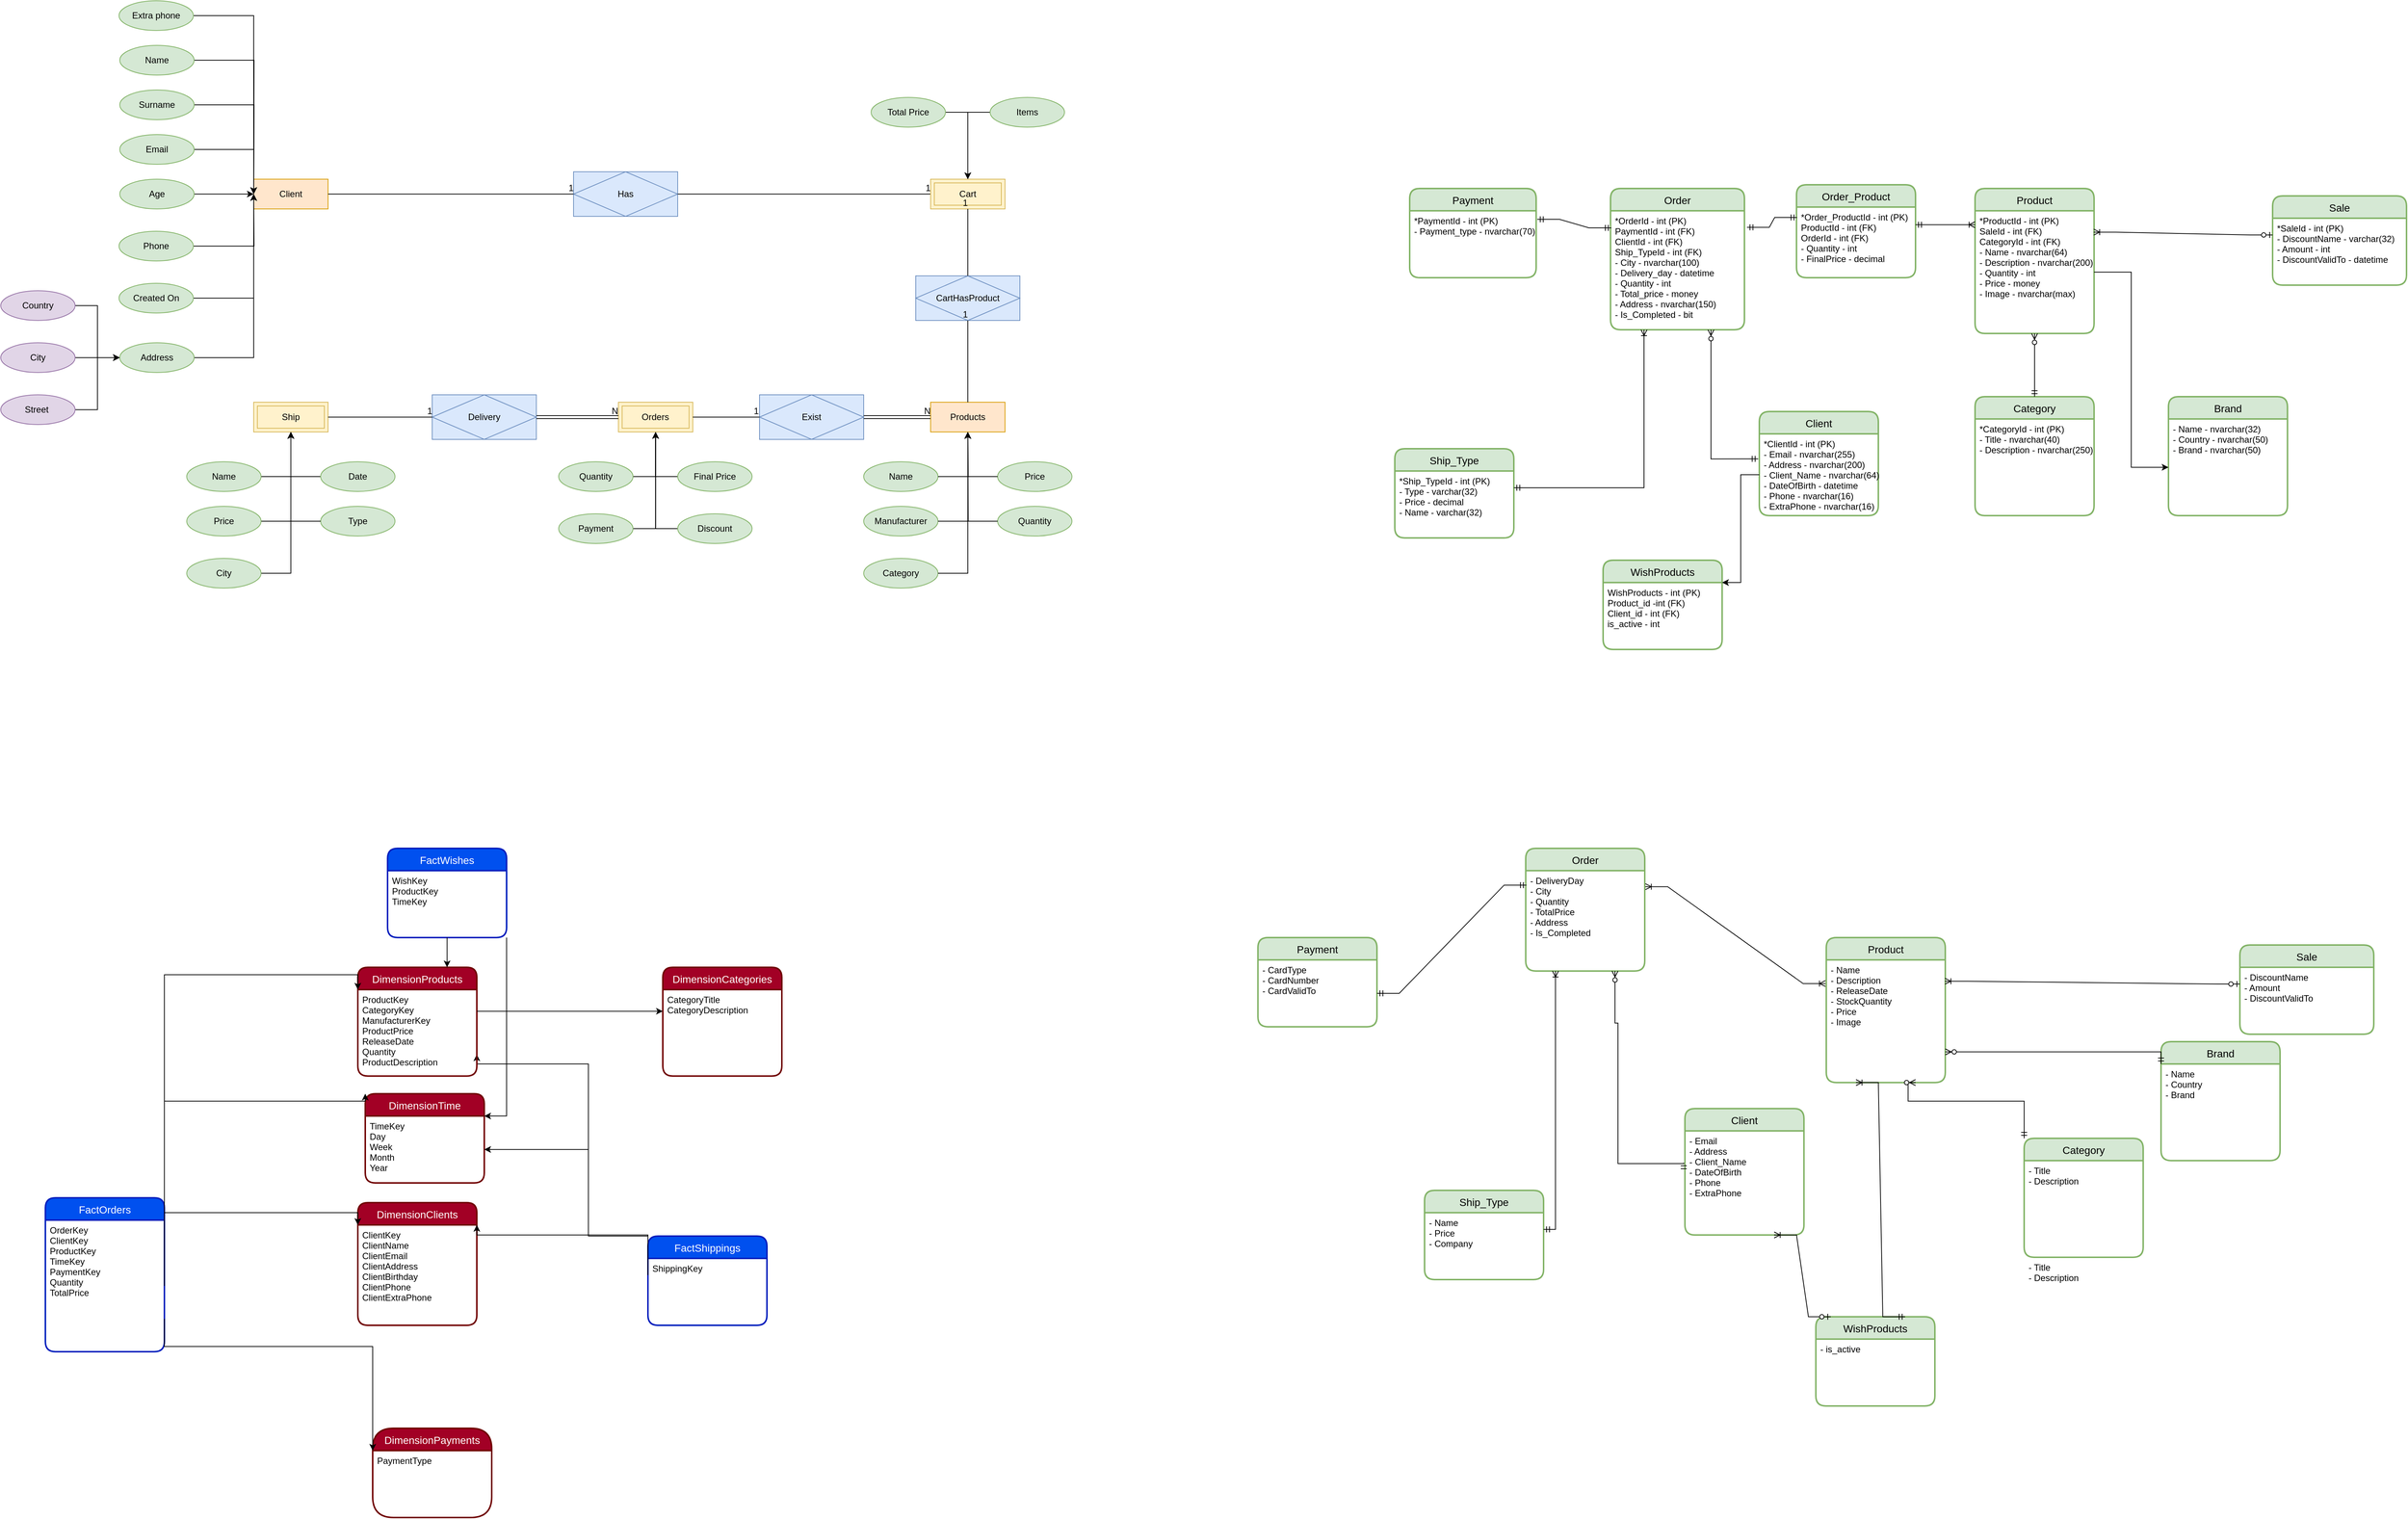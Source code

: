 <mxfile version="13.9.9" type="device"><diagram id="yVb_Bm1dfCHMoK-a1Moy" name="Страница 1"><mxGraphModel dx="3987" dy="1480" grid="1" gridSize="10" guides="1" tooltips="1" connect="1" arrows="1" fold="1" page="1" pageScale="1" pageWidth="827" pageHeight="1169" math="0" shadow="0"><root><mxCell id="0"/><mxCell id="1" parent="0"/><mxCell id="seXa_UaA_rRflGDed9zd-1" value="Client" style="swimlane;childLayout=stackLayout;horizontal=1;startSize=30;horizontalStack=0;rounded=1;fontSize=14;fontStyle=0;strokeWidth=2;resizeParent=0;resizeLast=1;shadow=0;dashed=0;align=center;fillColor=#d5e8d4;strokeColor=#82b366;" parent="1" vertex="1"><mxGeometry x="2044" y="1530" width="160" height="170" as="geometry"/></mxCell><mxCell id="seXa_UaA_rRflGDed9zd-2" value="- Email&#10;- Address&#10;- Client_Name&#10;- DateOfBirth&#10;- Phone&#10;- ExtraPhone&#10;" style="align=left;strokeColor=none;fillColor=none;spacingLeft=4;fontSize=12;verticalAlign=top;resizable=0;rotatable=0;part=1;" parent="seXa_UaA_rRflGDed9zd-1" vertex="1"><mxGeometry y="30" width="160" height="140" as="geometry"/></mxCell><mxCell id="seXa_UaA_rRflGDed9zd-3" value="Product" style="swimlane;childLayout=stackLayout;horizontal=1;startSize=30;horizontalStack=0;rounded=1;fontSize=14;fontStyle=0;strokeWidth=2;resizeParent=0;resizeLast=1;shadow=0;dashed=0;align=center;fillColor=#d5e8d4;strokeColor=#82b366;" parent="1" vertex="1"><mxGeometry x="2234" y="1300" width="160" height="195" as="geometry"/></mxCell><mxCell id="seXa_UaA_rRflGDed9zd-4" value="- Name&#10;- Description&#10;- ReleaseDate&#10;- StockQuantity &#10;- Price&#10;- Image" style="align=left;strokeColor=none;fillColor=none;spacingLeft=4;fontSize=12;verticalAlign=top;resizable=0;rotatable=0;part=1;" parent="seXa_UaA_rRflGDed9zd-3" vertex="1"><mxGeometry y="30" width="160" height="165" as="geometry"/></mxCell><mxCell id="seXa_UaA_rRflGDed9zd-5" value="Ship_Type" style="swimlane;childLayout=stackLayout;horizontal=1;startSize=30;horizontalStack=0;rounded=1;fontSize=14;fontStyle=0;strokeWidth=2;resizeParent=0;resizeLast=1;shadow=0;dashed=0;align=center;fillColor=#d5e8d4;strokeColor=#82b366;" parent="1" vertex="1"><mxGeometry x="1694" y="1640" width="160" height="120" as="geometry"/></mxCell><mxCell id="seXa_UaA_rRflGDed9zd-6" value="- Name&#10;- Price&#10;- Company" style="align=left;strokeColor=none;fillColor=none;spacingLeft=4;fontSize=12;verticalAlign=top;resizable=0;rotatable=0;part=1;" parent="seXa_UaA_rRflGDed9zd-5" vertex="1"><mxGeometry y="30" width="160" height="90" as="geometry"/></mxCell><mxCell id="seXa_UaA_rRflGDed9zd-7" value="Order" style="swimlane;childLayout=stackLayout;horizontal=1;startSize=30;horizontalStack=0;rounded=1;fontSize=14;fontStyle=0;strokeWidth=2;resizeParent=0;resizeLast=1;shadow=0;dashed=0;align=center;fillColor=#d5e8d4;strokeColor=#82b366;" parent="1" vertex="1"><mxGeometry x="1830" y="1180" width="160" height="165" as="geometry"/></mxCell><mxCell id="seXa_UaA_rRflGDed9zd-8" value="- DeliveryDay&#10;- City&#10;- Quantity&#10;- TotalPrice&#10;- Address&#10;- Is_Completed&#10;" style="align=left;strokeColor=none;fillColor=none;spacingLeft=4;fontSize=12;verticalAlign=top;resizable=0;rotatable=0;part=1;" parent="seXa_UaA_rRflGDed9zd-7" vertex="1"><mxGeometry y="30" width="160" height="135" as="geometry"/></mxCell><mxCell id="seXa_UaA_rRflGDed9zd-9" value="Category" style="swimlane;childLayout=stackLayout;horizontal=1;startSize=30;horizontalStack=0;rounded=1;fontSize=14;fontStyle=0;strokeWidth=2;resizeParent=0;resizeLast=1;shadow=0;dashed=0;align=center;fillColor=#d5e8d4;strokeColor=#82b366;" parent="1" vertex="1"><mxGeometry x="2500" y="1570" width="160" height="160" as="geometry"/></mxCell><mxCell id="seXa_UaA_rRflGDed9zd-10" value="- Title&#10;- Description" style="align=left;strokeColor=none;fillColor=none;spacingLeft=4;fontSize=12;verticalAlign=top;resizable=0;rotatable=0;part=1;" parent="seXa_UaA_rRflGDed9zd-9" vertex="1"><mxGeometry y="30" width="160" height="130" as="geometry"/></mxCell><mxCell id="ev-JLCrWZv4z-6NiW4m6-1" value="- Title&#10;- Description" style="align=left;strokeColor=none;fillColor=none;spacingLeft=4;fontSize=12;verticalAlign=top;resizable=0;rotatable=0;part=1;" parent="seXa_UaA_rRflGDed9zd-9" vertex="1"><mxGeometry y="160" width="160" as="geometry"/></mxCell><mxCell id="seXa_UaA_rRflGDed9zd-11" value="Sale" style="swimlane;childLayout=stackLayout;horizontal=1;startSize=30;horizontalStack=0;rounded=1;fontSize=14;fontStyle=0;strokeWidth=2;resizeParent=0;resizeLast=1;shadow=0;dashed=0;align=center;fillColor=#d5e8d4;strokeColor=#82b366;" parent="1" vertex="1"><mxGeometry x="2790" y="1310" width="180" height="120" as="geometry"/></mxCell><mxCell id="seXa_UaA_rRflGDed9zd-12" value="- DiscountName &#10;- Amount &#10;- DiscountValidTo " style="align=left;strokeColor=none;fillColor=none;spacingLeft=4;fontSize=12;verticalAlign=top;resizable=0;rotatable=0;part=1;" parent="seXa_UaA_rRflGDed9zd-11" vertex="1"><mxGeometry y="30" width="180" height="90" as="geometry"/></mxCell><mxCell id="seXa_UaA_rRflGDed9zd-13" value="Payment" style="swimlane;childLayout=stackLayout;horizontal=1;startSize=30;horizontalStack=0;rounded=1;fontSize=14;fontStyle=0;strokeWidth=2;resizeParent=0;resizeLast=1;shadow=0;dashed=0;align=center;fillColor=#d5e8d4;strokeColor=#82b366;" parent="1" vertex="1"><mxGeometry x="1470" y="1300" width="160" height="120" as="geometry"/></mxCell><mxCell id="seXa_UaA_rRflGDed9zd-14" value="- CardType&#10;- CardNumber&#10;- CardValidTo" style="align=left;strokeColor=none;fillColor=none;spacingLeft=4;fontSize=12;verticalAlign=top;resizable=0;rotatable=0;part=1;" parent="seXa_UaA_rRflGDed9zd-13" vertex="1"><mxGeometry y="30" width="160" height="90" as="geometry"/></mxCell><mxCell id="seXa_UaA_rRflGDed9zd-15" value="" style="edgeStyle=entityRelationEdgeStyle;fontSize=12;html=1;endArrow=ERmandOne;startArrow=ERmandOne;rounded=0;entryX=0.006;entryY=0.144;entryDx=0;entryDy=0;entryPerimeter=0;" parent="1" source="seXa_UaA_rRflGDed9zd-14" target="seXa_UaA_rRflGDed9zd-8" edge="1"><mxGeometry width="100" height="100" relative="1" as="geometry"><mxPoint x="1933" y="1320" as="sourcePoint"/><mxPoint x="2033" y="1220" as="targetPoint"/></mxGeometry></mxCell><mxCell id="seXa_UaA_rRflGDed9zd-16" value="" style="edgeStyle=orthogonalEdgeStyle;fontSize=12;html=1;endArrow=ERzeroToMany;startArrow=ERmandOne;rounded=0;exitX=-0.01;exitY=0.306;exitDx=0;exitDy=0;exitPerimeter=0;entryX=0.75;entryY=1;entryDx=0;entryDy=0;" parent="1" source="seXa_UaA_rRflGDed9zd-2" target="seXa_UaA_rRflGDed9zd-8" edge="1"><mxGeometry width="100" height="100" relative="1" as="geometry"><mxPoint x="2043" y="1470" as="sourcePoint"/><mxPoint x="2143" y="1370" as="targetPoint"/><Array as="points"><mxPoint x="1954" y="1604"/><mxPoint x="1954" y="1415"/></Array></mxGeometry></mxCell><mxCell id="seXa_UaA_rRflGDed9zd-17" value="" style="edgeStyle=orthogonalEdgeStyle;fontSize=12;html=1;endArrow=ERzeroToMany;startArrow=ERmandOne;rounded=0;entryX=0.75;entryY=1;entryDx=0;entryDy=0;exitX=0;exitY=0;exitDx=0;exitDy=0;" parent="1" source="seXa_UaA_rRflGDed9zd-9" target="seXa_UaA_rRflGDed9zd-4" edge="1"><mxGeometry width="100" height="100" relative="1" as="geometry"><mxPoint x="2344" y="1555" as="sourcePoint"/><mxPoint x="2334" y="1470" as="targetPoint"/><Array as="points"><mxPoint x="2344" y="1520"/></Array></mxGeometry></mxCell><mxCell id="seXa_UaA_rRflGDed9zd-18" value="" style="edgeStyle=orthogonalEdgeStyle;fontSize=12;html=1;endArrow=ERoneToMany;startArrow=ERmandOne;rounded=0;exitX=1;exitY=0.25;exitDx=0;exitDy=0;entryX=0.25;entryY=1;entryDx=0;entryDy=0;" parent="1" source="seXa_UaA_rRflGDed9zd-6" target="seXa_UaA_rRflGDed9zd-8" edge="1"><mxGeometry width="100" height="100" relative="1" as="geometry"><mxPoint x="1823" y="1480" as="sourcePoint"/><mxPoint x="1923" y="1380" as="targetPoint"/></mxGeometry></mxCell><mxCell id="seXa_UaA_rRflGDed9zd-19" value="" style="edgeStyle=entityRelationEdgeStyle;fontSize=12;html=1;endArrow=ERoneToMany;startArrow=ERzeroToOne;rounded=0;exitX=0;exitY=0.25;exitDx=0;exitDy=0;entryX=0.997;entryY=0.174;entryDx=0;entryDy=0;entryPerimeter=0;" parent="1" source="seXa_UaA_rRflGDed9zd-12" target="seXa_UaA_rRflGDed9zd-4" edge="1"><mxGeometry width="100" height="100" relative="1" as="geometry"><mxPoint x="2673" y="1390" as="sourcePoint"/><mxPoint x="2773" y="1290" as="targetPoint"/></mxGeometry></mxCell><mxCell id="seXa_UaA_rRflGDed9zd-20" value="" style="edgeStyle=entityRelationEdgeStyle;fontSize=12;html=1;endArrow=ERoneToMany;startArrow=ERoneToMany;rounded=0;entryX=-0.007;entryY=0.193;entryDx=0;entryDy=0;entryPerimeter=0;exitX=1.005;exitY=0.16;exitDx=0;exitDy=0;exitPerimeter=0;" parent="1" source="seXa_UaA_rRflGDed9zd-8" target="seXa_UaA_rRflGDed9zd-4" edge="1"><mxGeometry width="100" height="100" relative="1" as="geometry"><mxPoint x="2023" y="1420" as="sourcePoint"/><mxPoint x="2123" y="1320" as="targetPoint"/></mxGeometry></mxCell><mxCell id="seXa_UaA_rRflGDed9zd-21" value="Client" style="whiteSpace=wrap;html=1;align=center;fillColor=#ffe6cc;strokeColor=#d79b00;" parent="1" vertex="1"><mxGeometry x="120" y="280" width="100" height="40" as="geometry"/></mxCell><mxCell id="seXa_UaA_rRflGDed9zd-22" value="Has" style="shape=associativeEntity;whiteSpace=wrap;html=1;align=center;fillColor=#dae8fc;strokeColor=#6c8ebf;" parent="1" vertex="1"><mxGeometry x="550" y="270" width="140" height="60" as="geometry"/></mxCell><mxCell id="seXa_UaA_rRflGDed9zd-23" style="edgeStyle=orthogonalEdgeStyle;rounded=0;orthogonalLoop=1;jettySize=auto;html=1;exitX=1;exitY=0.5;exitDx=0;exitDy=0;entryX=0;entryY=0.5;entryDx=0;entryDy=0;" parent="1" source="seXa_UaA_rRflGDed9zd-24" edge="1"><mxGeometry relative="1" as="geometry"><mxPoint x="120" y="300" as="targetPoint"/></mxGeometry></mxCell><mxCell id="seXa_UaA_rRflGDed9zd-24" value="Surname" style="ellipse;whiteSpace=wrap;html=1;align=center;fillColor=#d5e8d4;strokeColor=#82b366;" parent="1" vertex="1"><mxGeometry x="-60" y="160" width="100" height="40" as="geometry"/></mxCell><mxCell id="seXa_UaA_rRflGDed9zd-25" style="edgeStyle=orthogonalEdgeStyle;rounded=0;orthogonalLoop=1;jettySize=auto;html=1;exitX=1;exitY=0.5;exitDx=0;exitDy=0;" parent="1" source="seXa_UaA_rRflGDed9zd-26" edge="1"><mxGeometry relative="1" as="geometry"><mxPoint x="120" y="300" as="targetPoint"/><Array as="points"><mxPoint x="120" y="240"/></Array></mxGeometry></mxCell><mxCell id="seXa_UaA_rRflGDed9zd-26" value="Email" style="ellipse;whiteSpace=wrap;html=1;align=center;fillColor=#d5e8d4;strokeColor=#82b366;" parent="1" vertex="1"><mxGeometry x="-60" y="220" width="100" height="40" as="geometry"/></mxCell><mxCell id="seXa_UaA_rRflGDed9zd-27" style="edgeStyle=orthogonalEdgeStyle;rounded=0;orthogonalLoop=1;jettySize=auto;html=1;exitX=1;exitY=0.5;exitDx=0;exitDy=0;" parent="1" source="seXa_UaA_rRflGDed9zd-28" edge="1"><mxGeometry relative="1" as="geometry"><mxPoint x="120" y="300" as="targetPoint"/></mxGeometry></mxCell><mxCell id="seXa_UaA_rRflGDed9zd-28" value="Age" style="ellipse;whiteSpace=wrap;html=1;align=center;fillColor=#d5e8d4;strokeColor=#82b366;" parent="1" vertex="1"><mxGeometry x="-60" y="280" width="100" height="40" as="geometry"/></mxCell><mxCell id="seXa_UaA_rRflGDed9zd-29" style="edgeStyle=orthogonalEdgeStyle;rounded=0;orthogonalLoop=1;jettySize=auto;html=1;exitX=1;exitY=0.5;exitDx=0;exitDy=0;" parent="1" source="seXa_UaA_rRflGDed9zd-30" edge="1"><mxGeometry relative="1" as="geometry"><mxPoint x="120" y="300" as="targetPoint"/><Array as="points"><mxPoint x="120" y="440"/></Array></mxGeometry></mxCell><mxCell id="seXa_UaA_rRflGDed9zd-30" value="Created On" style="ellipse;whiteSpace=wrap;html=1;align=center;fillColor=#d5e8d4;strokeColor=#82b366;" parent="1" vertex="1"><mxGeometry x="-61" y="420" width="100" height="40" as="geometry"/></mxCell><mxCell id="seXa_UaA_rRflGDed9zd-31" style="edgeStyle=orthogonalEdgeStyle;rounded=0;orthogonalLoop=1;jettySize=auto;html=1;exitX=1;exitY=0.5;exitDx=0;exitDy=0;" parent="1" source="seXa_UaA_rRflGDed9zd-32" edge="1"><mxGeometry relative="1" as="geometry"><mxPoint x="120" y="300" as="targetPoint"/><Array as="points"><mxPoint x="120" y="520"/></Array></mxGeometry></mxCell><mxCell id="seXa_UaA_rRflGDed9zd-32" value="Address" style="ellipse;whiteSpace=wrap;html=1;align=center;fillColor=#d5e8d4;strokeColor=#82b366;" parent="1" vertex="1"><mxGeometry x="-60" y="500" width="100" height="40" as="geometry"/></mxCell><mxCell id="seXa_UaA_rRflGDed9zd-33" style="edgeStyle=orthogonalEdgeStyle;rounded=0;orthogonalLoop=1;jettySize=auto;html=1;exitX=1;exitY=0.5;exitDx=0;exitDy=0;entryX=0;entryY=0.5;entryDx=0;entryDy=0;" parent="1" source="seXa_UaA_rRflGDed9zd-34" target="seXa_UaA_rRflGDed9zd-32" edge="1"><mxGeometry relative="1" as="geometry"/></mxCell><mxCell id="seXa_UaA_rRflGDed9zd-34" value="Country" style="ellipse;whiteSpace=wrap;html=1;align=center;fillColor=#e1d5e7;strokeColor=#9673a6;" parent="1" vertex="1"><mxGeometry x="-220" y="430" width="100" height="40" as="geometry"/></mxCell><mxCell id="seXa_UaA_rRflGDed9zd-35" style="edgeStyle=orthogonalEdgeStyle;rounded=0;orthogonalLoop=1;jettySize=auto;html=1;exitX=1;exitY=0.5;exitDx=0;exitDy=0;" parent="1" source="seXa_UaA_rRflGDed9zd-36" edge="1"><mxGeometry relative="1" as="geometry"><mxPoint x="-60" y="520" as="targetPoint"/><Array as="points"><mxPoint x="-60" y="520"/><mxPoint x="-60" y="520"/></Array></mxGeometry></mxCell><mxCell id="seXa_UaA_rRflGDed9zd-36" value="City" style="ellipse;whiteSpace=wrap;html=1;align=center;fillColor=#e1d5e7;strokeColor=#9673a6;" parent="1" vertex="1"><mxGeometry x="-220" y="500" width="100" height="40" as="geometry"/></mxCell><mxCell id="Vvjb031Uk05sExtNGQ-G-9" style="edgeStyle=orthogonalEdgeStyle;rounded=0;orthogonalLoop=1;jettySize=auto;html=1;" parent="1" source="seXa_UaA_rRflGDed9zd-38" edge="1"><mxGeometry relative="1" as="geometry"><mxPoint x="-60" y="520" as="targetPoint"/><Array as="points"><mxPoint x="-90" y="590"/><mxPoint x="-90" y="520"/></Array></mxGeometry></mxCell><mxCell id="seXa_UaA_rRflGDed9zd-38" value="Street&amp;nbsp;" style="ellipse;whiteSpace=wrap;html=1;align=center;fillColor=#e1d5e7;strokeColor=#9673a6;" parent="1" vertex="1"><mxGeometry x="-220" y="570" width="100" height="40" as="geometry"/></mxCell><mxCell id="seXa_UaA_rRflGDed9zd-39" value="Orders" style="shape=ext;margin=3;double=1;whiteSpace=wrap;html=1;align=center;fillColor=#fff2cc;strokeColor=#d6b656;" parent="1" vertex="1"><mxGeometry x="610.32" y="580" width="100" height="40" as="geometry"/></mxCell><mxCell id="seXa_UaA_rRflGDed9zd-40" value="" style="endArrow=none;html=1;rounded=0;entryX=0;entryY=0.5;entryDx=0;entryDy=0;exitX=1;exitY=0.5;exitDx=0;exitDy=0;" parent="1" source="seXa_UaA_rRflGDed9zd-21" target="seXa_UaA_rRflGDed9zd-22" edge="1"><mxGeometry relative="1" as="geometry"><mxPoint x="220" y="300" as="sourcePoint"/><mxPoint x="320" y="300" as="targetPoint"/></mxGeometry></mxCell><mxCell id="seXa_UaA_rRflGDed9zd-41" value="1" style="resizable=0;html=1;align=right;verticalAlign=bottom;" parent="seXa_UaA_rRflGDed9zd-40" connectable="0" vertex="1"><mxGeometry x="1" relative="1" as="geometry"/></mxCell><mxCell id="seXa_UaA_rRflGDed9zd-42" value="Ship" style="shape=ext;margin=3;double=1;whiteSpace=wrap;html=1;align=center;fillColor=#fff2cc;strokeColor=#d6b656;" parent="1" vertex="1"><mxGeometry x="120" y="580" width="100" height="40" as="geometry"/></mxCell><mxCell id="seXa_UaA_rRflGDed9zd-43" value="Delivery" style="shape=associativeEntity;whiteSpace=wrap;html=1;align=center;fillColor=#dae8fc;strokeColor=#6c8ebf;" parent="1" vertex="1"><mxGeometry x="360" y="570" width="140" height="60" as="geometry"/></mxCell><mxCell id="seXa_UaA_rRflGDed9zd-44" value="" style="shape=link;html=1;rounded=0;exitX=1;exitY=0.5;exitDx=0;exitDy=0;entryX=0;entryY=0.5;entryDx=0;entryDy=0;" parent="1" source="seXa_UaA_rRflGDed9zd-43" target="seXa_UaA_rRflGDed9zd-39" edge="1"><mxGeometry relative="1" as="geometry"><mxPoint x="520.29" y="520" as="sourcePoint"/><mxPoint x="680.29" y="520" as="targetPoint"/></mxGeometry></mxCell><mxCell id="seXa_UaA_rRflGDed9zd-45" value="N" style="resizable=0;html=1;align=right;verticalAlign=bottom;" parent="seXa_UaA_rRflGDed9zd-44" connectable="0" vertex="1"><mxGeometry x="1" relative="1" as="geometry"/></mxCell><mxCell id="seXa_UaA_rRflGDed9zd-46" value="" style="endArrow=none;html=1;rounded=0;exitX=1;exitY=0.5;exitDx=0;exitDy=0;entryX=0;entryY=0.5;entryDx=0;entryDy=0;" parent="1" source="seXa_UaA_rRflGDed9zd-42" target="seXa_UaA_rRflGDed9zd-43" edge="1"><mxGeometry relative="1" as="geometry"><mxPoint x="220" y="599.5" as="sourcePoint"/><mxPoint x="380" y="599.5" as="targetPoint"/></mxGeometry></mxCell><mxCell id="seXa_UaA_rRflGDed9zd-47" value="1" style="resizable=0;html=1;align=right;verticalAlign=bottom;" parent="seXa_UaA_rRflGDed9zd-46" connectable="0" vertex="1"><mxGeometry x="1" relative="1" as="geometry"/></mxCell><mxCell id="seXa_UaA_rRflGDed9zd-48" value="Products" style="whiteSpace=wrap;html=1;align=center;fillColor=#ffe6cc;strokeColor=#d79b00;" parent="1" vertex="1"><mxGeometry x="1030" y="580" width="100" height="40" as="geometry"/></mxCell><mxCell id="seXa_UaA_rRflGDed9zd-49" value="Exist" style="shape=associativeEntity;whiteSpace=wrap;html=1;align=center;fillColor=#dae8fc;strokeColor=#6c8ebf;" parent="1" vertex="1"><mxGeometry x="800" y="570" width="140" height="60" as="geometry"/></mxCell><mxCell id="seXa_UaA_rRflGDed9zd-50" value="" style="shape=link;html=1;rounded=0;exitX=1;exitY=0.5;exitDx=0;exitDy=0;entryX=0;entryY=0.5;entryDx=0;entryDy=0;" parent="1" source="seXa_UaA_rRflGDed9zd-49" target="seXa_UaA_rRflGDed9zd-48" edge="1"><mxGeometry relative="1" as="geometry"><mxPoint x="850" y="550" as="sourcePoint"/><mxPoint x="1010" y="550" as="targetPoint"/></mxGeometry></mxCell><mxCell id="seXa_UaA_rRflGDed9zd-51" value="N" style="resizable=0;html=1;align=right;verticalAlign=bottom;" parent="seXa_UaA_rRflGDed9zd-50" connectable="0" vertex="1"><mxGeometry x="1" relative="1" as="geometry"/></mxCell><mxCell id="seXa_UaA_rRflGDed9zd-52" value="" style="endArrow=none;html=1;rounded=0;exitX=1;exitY=0.5;exitDx=0;exitDy=0;entryX=0;entryY=0.5;entryDx=0;entryDy=0;" parent="1" source="seXa_UaA_rRflGDed9zd-39" target="seXa_UaA_rRflGDed9zd-49" edge="1"><mxGeometry relative="1" as="geometry"><mxPoint x="850" y="550" as="sourcePoint"/><mxPoint x="1010" y="550" as="targetPoint"/></mxGeometry></mxCell><mxCell id="seXa_UaA_rRflGDed9zd-53" value="1" style="resizable=0;html=1;align=right;verticalAlign=bottom;" parent="seXa_UaA_rRflGDed9zd-52" connectable="0" vertex="1"><mxGeometry x="1" relative="1" as="geometry"/></mxCell><mxCell id="seXa_UaA_rRflGDed9zd-54" style="edgeStyle=orthogonalEdgeStyle;rounded=0;orthogonalLoop=1;jettySize=auto;html=1;exitX=0;exitY=0.5;exitDx=0;exitDy=0;entryX=0.5;entryY=1;entryDx=0;entryDy=0;" parent="1" source="seXa_UaA_rRflGDed9zd-55" target="seXa_UaA_rRflGDed9zd-42" edge="1"><mxGeometry relative="1" as="geometry"><mxPoint x="170" y="620" as="targetPoint"/></mxGeometry></mxCell><mxCell id="seXa_UaA_rRflGDed9zd-55" value="Date" style="ellipse;whiteSpace=wrap;html=1;align=center;fillColor=#d5e8d4;strokeColor=#82b366;" parent="1" vertex="1"><mxGeometry x="210" y="660" width="100" height="40" as="geometry"/></mxCell><mxCell id="seXa_UaA_rRflGDed9zd-56" style="edgeStyle=orthogonalEdgeStyle;rounded=0;orthogonalLoop=1;jettySize=auto;html=1;entryX=0.5;entryY=1;entryDx=0;entryDy=0;" parent="1" source="seXa_UaA_rRflGDed9zd-57" target="seXa_UaA_rRflGDed9zd-42" edge="1"><mxGeometry relative="1" as="geometry"><Array as="points"><mxPoint x="170" y="680"/></Array></mxGeometry></mxCell><mxCell id="seXa_UaA_rRflGDed9zd-57" value="Name" style="ellipse;whiteSpace=wrap;html=1;align=center;fillColor=#d5e8d4;strokeColor=#82b366;" parent="1" vertex="1"><mxGeometry x="30" y="660" width="100" height="40" as="geometry"/></mxCell><mxCell id="seXa_UaA_rRflGDed9zd-59" value="Type" style="ellipse;whiteSpace=wrap;html=1;align=center;fillColor=#d5e8d4;strokeColor=#82b366;" parent="1" vertex="1"><mxGeometry x="210" y="720" width="100" height="40" as="geometry"/></mxCell><mxCell id="seXa_UaA_rRflGDed9zd-60" style="edgeStyle=orthogonalEdgeStyle;rounded=0;orthogonalLoop=1;jettySize=auto;html=1;entryX=0.5;entryY=1;entryDx=0;entryDy=0;" parent="1" source="seXa_UaA_rRflGDed9zd-59" target="seXa_UaA_rRflGDed9zd-42" edge="1"><mxGeometry relative="1" as="geometry"><mxPoint x="210.0" y="740" as="sourcePoint"/><Array as="points"><mxPoint x="170" y="740"/></Array></mxGeometry></mxCell><mxCell id="seXa_UaA_rRflGDed9zd-62" style="edgeStyle=orthogonalEdgeStyle;rounded=0;orthogonalLoop=1;jettySize=auto;html=1;entryX=0.5;entryY=1;entryDx=0;entryDy=0;" parent="1" source="seXa_UaA_rRflGDed9zd-63" target="seXa_UaA_rRflGDed9zd-42" edge="1"><mxGeometry relative="1" as="geometry"><Array as="points"><mxPoint x="170" y="740"/></Array></mxGeometry></mxCell><mxCell id="seXa_UaA_rRflGDed9zd-63" value="Price" style="ellipse;whiteSpace=wrap;html=1;align=center;fillColor=#d5e8d4;strokeColor=#82b366;" parent="1" vertex="1"><mxGeometry x="30" y="720" width="100" height="40" as="geometry"/></mxCell><mxCell id="seXa_UaA_rRflGDed9zd-64" style="edgeStyle=orthogonalEdgeStyle;rounded=0;orthogonalLoop=1;jettySize=auto;html=1;exitX=1;exitY=0.5;exitDx=0;exitDy=0;entryX=0.5;entryY=1;entryDx=0;entryDy=0;" parent="1" source="seXa_UaA_rRflGDed9zd-65" target="seXa_UaA_rRflGDed9zd-39" edge="1"><mxGeometry relative="1" as="geometry"><mxPoint x="660" y="620" as="targetPoint"/></mxGeometry></mxCell><mxCell id="seXa_UaA_rRflGDed9zd-65" value="Payment" style="ellipse;whiteSpace=wrap;html=1;align=center;fillColor=#d5e8d4;strokeColor=#82b366;" parent="1" vertex="1"><mxGeometry x="530" y="730" width="100" height="40" as="geometry"/></mxCell><mxCell id="seXa_UaA_rRflGDed9zd-66" style="edgeStyle=orthogonalEdgeStyle;rounded=0;orthogonalLoop=1;jettySize=auto;html=1;entryX=0.5;entryY=1;entryDx=0;entryDy=0;exitX=1;exitY=0.5;exitDx=0;exitDy=0;" parent="1" source="seXa_UaA_rRflGDed9zd-67" target="seXa_UaA_rRflGDed9zd-39" edge="1"><mxGeometry relative="1" as="geometry"><Array as="points"><mxPoint x="660" y="680"/></Array></mxGeometry></mxCell><mxCell id="seXa_UaA_rRflGDed9zd-67" value="Quantity" style="ellipse;whiteSpace=wrap;html=1;align=center;fillColor=#d5e8d4;strokeColor=#82b366;" parent="1" vertex="1"><mxGeometry x="530" y="660" width="100" height="40" as="geometry"/></mxCell><mxCell id="seXa_UaA_rRflGDed9zd-68" style="edgeStyle=orthogonalEdgeStyle;rounded=0;orthogonalLoop=1;jettySize=auto;html=1;entryX=0.5;entryY=1;entryDx=0;entryDy=0;exitX=0;exitY=0.5;exitDx=0;exitDy=0;" parent="1" source="seXa_UaA_rRflGDed9zd-69" target="seXa_UaA_rRflGDed9zd-39" edge="1"><mxGeometry relative="1" as="geometry"><Array as="points"><mxPoint x="660" y="680"/></Array></mxGeometry></mxCell><mxCell id="seXa_UaA_rRflGDed9zd-69" value="Final Price" style="ellipse;whiteSpace=wrap;html=1;align=center;fillColor=#d5e8d4;strokeColor=#82b366;" parent="1" vertex="1"><mxGeometry x="690" y="660" width="100" height="40" as="geometry"/></mxCell><mxCell id="seXa_UaA_rRflGDed9zd-70" value="Quantity" style="ellipse;whiteSpace=wrap;html=1;align=center;fillColor=#d5e8d4;strokeColor=#82b366;" parent="1" vertex="1"><mxGeometry x="1120" y="720" width="100" height="40" as="geometry"/></mxCell><mxCell id="seXa_UaA_rRflGDed9zd-71" value="Manufacturer" style="ellipse;whiteSpace=wrap;html=1;align=center;fillColor=#d5e8d4;strokeColor=#82b366;" parent="1" vertex="1"><mxGeometry x="940" y="720" width="100" height="40" as="geometry"/></mxCell><mxCell id="seXa_UaA_rRflGDed9zd-72" value="Name" style="ellipse;whiteSpace=wrap;html=1;align=center;fillColor=#d5e8d4;strokeColor=#82b366;" parent="1" vertex="1"><mxGeometry x="940" y="660" width="100" height="40" as="geometry"/></mxCell><mxCell id="seXa_UaA_rRflGDed9zd-73" value="Price" style="ellipse;whiteSpace=wrap;html=1;align=center;fillColor=#d5e8d4;strokeColor=#82b366;" parent="1" vertex="1"><mxGeometry x="1120" y="660" width="100" height="40" as="geometry"/></mxCell><mxCell id="seXa_UaA_rRflGDed9zd-74" value="Category" style="ellipse;whiteSpace=wrap;html=1;align=center;fillColor=#d5e8d4;strokeColor=#82b366;" parent="1" vertex="1"><mxGeometry x="940" y="790" width="100" height="40" as="geometry"/></mxCell><mxCell id="seXa_UaA_rRflGDed9zd-75" style="edgeStyle=orthogonalEdgeStyle;rounded=0;orthogonalLoop=1;jettySize=auto;html=1;exitX=0;exitY=0.5;exitDx=0;exitDy=0;entryX=0.5;entryY=1;entryDx=0;entryDy=0;" parent="1" source="seXa_UaA_rRflGDed9zd-73" edge="1"><mxGeometry relative="1" as="geometry"><mxPoint x="1080" y="620" as="targetPoint"/><mxPoint x="1120.0" y="680" as="sourcePoint"/></mxGeometry></mxCell><mxCell id="seXa_UaA_rRflGDed9zd-76" style="edgeStyle=orthogonalEdgeStyle;rounded=0;orthogonalLoop=1;jettySize=auto;html=1;entryX=0.5;entryY=1;entryDx=0;entryDy=0;exitX=1;exitY=0.5;exitDx=0;exitDy=0;" parent="1" source="seXa_UaA_rRflGDed9zd-72" edge="1"><mxGeometry relative="1" as="geometry"><mxPoint x="1040.0" y="680" as="sourcePoint"/><mxPoint x="1080" y="620" as="targetPoint"/><Array as="points"><mxPoint x="1080" y="680"/></Array></mxGeometry></mxCell><mxCell id="seXa_UaA_rRflGDed9zd-77" style="edgeStyle=orthogonalEdgeStyle;rounded=0;orthogonalLoop=1;jettySize=auto;html=1;entryX=0.5;entryY=1;entryDx=0;entryDy=0;exitX=1;exitY=0.5;exitDx=0;exitDy=0;" parent="1" source="seXa_UaA_rRflGDed9zd-74" edge="1"><mxGeometry relative="1" as="geometry"><mxPoint x="1040.0" y="810" as="sourcePoint"/><mxPoint x="1080" y="620" as="targetPoint"/><Array as="points"><mxPoint x="1080" y="810"/></Array></mxGeometry></mxCell><mxCell id="seXa_UaA_rRflGDed9zd-78" style="edgeStyle=orthogonalEdgeStyle;rounded=0;orthogonalLoop=1;jettySize=auto;html=1;exitX=0;exitY=0.5;exitDx=0;exitDy=0;entryX=0.5;entryY=1;entryDx=0;entryDy=0;" parent="1" source="seXa_UaA_rRflGDed9zd-70" edge="1"><mxGeometry relative="1" as="geometry"><mxPoint x="1120.0" y="740" as="sourcePoint"/><mxPoint x="1080" y="620" as="targetPoint"/></mxGeometry></mxCell><mxCell id="seXa_UaA_rRflGDed9zd-79" style="edgeStyle=orthogonalEdgeStyle;rounded=0;orthogonalLoop=1;jettySize=auto;html=1;entryX=0.5;entryY=1;entryDx=0;entryDy=0;exitX=1;exitY=0.5;exitDx=0;exitDy=0;" parent="1" source="seXa_UaA_rRflGDed9zd-71" target="seXa_UaA_rRflGDed9zd-48" edge="1"><mxGeometry relative="1" as="geometry"><mxPoint x="1040.0" y="740" as="sourcePoint"/><mxPoint x="1080.0" y="620" as="targetPoint"/><Array as="points"><mxPoint x="1080" y="740"/></Array></mxGeometry></mxCell><mxCell id="seXa_UaA_rRflGDed9zd-80" value="" style="endArrow=none;html=1;rounded=0;exitX=1;exitY=0.5;exitDx=0;exitDy=0;entryX=0;entryY=0.5;entryDx=0;entryDy=0;" parent="1" source="seXa_UaA_rRflGDed9zd-22" target="seXa_UaA_rRflGDed9zd-82" edge="1"><mxGeometry relative="1" as="geometry"><mxPoint x="460" y="299.41" as="sourcePoint"/><mxPoint x="580.0" y="300" as="targetPoint"/></mxGeometry></mxCell><mxCell id="seXa_UaA_rRflGDed9zd-81" value="1" style="resizable=0;html=1;align=right;verticalAlign=bottom;" parent="seXa_UaA_rRflGDed9zd-80" connectable="0" vertex="1"><mxGeometry x="1" relative="1" as="geometry"/></mxCell><mxCell id="seXa_UaA_rRflGDed9zd-82" value="Cart" style="shape=ext;margin=3;double=1;whiteSpace=wrap;html=1;align=center;fillColor=#fff2cc;strokeColor=#d6b656;" parent="1" vertex="1"><mxGeometry x="1030" y="280" width="100" height="40" as="geometry"/></mxCell><mxCell id="seXa_UaA_rRflGDed9zd-83" value="CartHasProduct" style="shape=associativeEntity;whiteSpace=wrap;html=1;align=center;fillColor=#dae8fc;strokeColor=#6c8ebf;" parent="1" vertex="1"><mxGeometry x="1010" y="410" width="140" height="60" as="geometry"/></mxCell><mxCell id="seXa_UaA_rRflGDed9zd-84" value="" style="endArrow=none;html=1;rounded=0;exitX=0.5;exitY=0;exitDx=0;exitDy=0;entryX=0.5;entryY=1;entryDx=0;entryDy=0;" parent="1" source="seXa_UaA_rRflGDed9zd-48" target="seXa_UaA_rRflGDed9zd-83" edge="1"><mxGeometry relative="1" as="geometry"><mxPoint x="540" y="460" as="sourcePoint"/><mxPoint x="700" y="460" as="targetPoint"/></mxGeometry></mxCell><mxCell id="seXa_UaA_rRflGDed9zd-85" value="1" style="resizable=0;html=1;align=right;verticalAlign=bottom;" parent="seXa_UaA_rRflGDed9zd-84" connectable="0" vertex="1"><mxGeometry x="1" relative="1" as="geometry"/></mxCell><mxCell id="seXa_UaA_rRflGDed9zd-86" value="" style="endArrow=none;html=1;rounded=0;exitX=0.5;exitY=0;exitDx=0;exitDy=0;entryX=0.5;entryY=1;entryDx=0;entryDy=0;" parent="1" source="seXa_UaA_rRflGDed9zd-83" target="seXa_UaA_rRflGDed9zd-82" edge="1"><mxGeometry relative="1" as="geometry"><mxPoint x="540" y="460" as="sourcePoint"/><mxPoint x="700" y="460" as="targetPoint"/></mxGeometry></mxCell><mxCell id="seXa_UaA_rRflGDed9zd-87" value="1" style="resizable=0;html=1;align=right;verticalAlign=bottom;" parent="seXa_UaA_rRflGDed9zd-86" connectable="0" vertex="1"><mxGeometry x="1" relative="1" as="geometry"/></mxCell><mxCell id="seXa_UaA_rRflGDed9zd-88" style="edgeStyle=orthogonalEdgeStyle;rounded=0;orthogonalLoop=1;jettySize=auto;html=1;exitX=0;exitY=0.5;exitDx=0;exitDy=0;entryX=0.5;entryY=0;entryDx=0;entryDy=0;" parent="1" source="seXa_UaA_rRflGDed9zd-89" target="seXa_UaA_rRflGDed9zd-82" edge="1"><mxGeometry relative="1" as="geometry"/></mxCell><mxCell id="seXa_UaA_rRflGDed9zd-89" value="Items" style="ellipse;whiteSpace=wrap;html=1;align=center;fillColor=#d5e8d4;strokeColor=#82b366;" parent="1" vertex="1"><mxGeometry x="1110" y="170" width="100" height="40" as="geometry"/></mxCell><mxCell id="seXa_UaA_rRflGDed9zd-90" style="edgeStyle=orthogonalEdgeStyle;rounded=0;orthogonalLoop=1;jettySize=auto;html=1;exitX=1;exitY=0.5;exitDx=0;exitDy=0;entryX=0.5;entryY=0;entryDx=0;entryDy=0;" parent="1" source="seXa_UaA_rRflGDed9zd-91" target="seXa_UaA_rRflGDed9zd-82" edge="1"><mxGeometry relative="1" as="geometry"><mxPoint x="660.0" y="280" as="targetPoint"/></mxGeometry></mxCell><mxCell id="seXa_UaA_rRflGDed9zd-91" value="Total Price" style="ellipse;whiteSpace=wrap;html=1;align=center;fillColor=#d5e8d4;strokeColor=#82b366;" parent="1" vertex="1"><mxGeometry x="950" y="170" width="100" height="40" as="geometry"/></mxCell><mxCell id="seXa_UaA_rRflGDed9zd-92" style="edgeStyle=orthogonalEdgeStyle;rounded=0;orthogonalLoop=1;jettySize=auto;html=1;exitX=0;exitY=0.5;exitDx=0;exitDy=0;entryX=0.5;entryY=1;entryDx=0;entryDy=0;" parent="1" source="seXa_UaA_rRflGDed9zd-93" target="seXa_UaA_rRflGDed9zd-39" edge="1"><mxGeometry relative="1" as="geometry"/></mxCell><mxCell id="seXa_UaA_rRflGDed9zd-93" value="Discount" style="ellipse;whiteSpace=wrap;html=1;align=center;fillColor=#d5e8d4;strokeColor=#82b366;" parent="1" vertex="1"><mxGeometry x="690" y="730" width="100" height="40" as="geometry"/></mxCell><mxCell id="seXa_UaA_rRflGDed9zd-95" value="Brand" style="swimlane;childLayout=stackLayout;horizontal=1;startSize=30;horizontalStack=0;rounded=1;fontSize=14;fontStyle=0;strokeWidth=2;resizeParent=0;resizeLast=1;shadow=0;dashed=0;align=center;fillColor=#d5e8d4;strokeColor=#82b366;" parent="1" vertex="1"><mxGeometry x="2684" y="1440" width="160" height="160" as="geometry"/></mxCell><mxCell id="seXa_UaA_rRflGDed9zd-96" value="- Name&#10;- Country&#10;- Brand" style="align=left;strokeColor=none;fillColor=none;spacingLeft=4;fontSize=12;verticalAlign=top;resizable=0;rotatable=0;part=1;" parent="seXa_UaA_rRflGDed9zd-95" vertex="1"><mxGeometry y="30" width="160" height="130" as="geometry"/></mxCell><mxCell id="seXa_UaA_rRflGDed9zd-97" value="Client" style="swimlane;childLayout=stackLayout;horizontal=1;startSize=30;horizontalStack=0;rounded=1;fontSize=14;fontStyle=0;strokeWidth=2;resizeParent=0;resizeLast=1;shadow=0;dashed=0;align=center;fillColor=#d5e8d4;strokeColor=#82b366;" parent="1" vertex="1"><mxGeometry x="2144" y="592.5" width="160" height="140" as="geometry"/></mxCell><mxCell id="seXa_UaA_rRflGDed9zd-98" value="*ClientId - int (PK)&#10;- Email - nvarchar(255)&#10;- Address - nvarchar(200)&#10;- Client_Name - nvarchar(64)&#10;- DateOfBirth - datetime&#10;- Phone - nvarchar(16)&#10;- ExtraPhone - nvarchar(16)" style="align=left;strokeColor=none;fillColor=none;spacingLeft=4;fontSize=12;verticalAlign=top;resizable=0;rotatable=0;part=1;" parent="seXa_UaA_rRflGDed9zd-97" vertex="1"><mxGeometry y="30" width="160" height="110" as="geometry"/></mxCell><mxCell id="seXa_UaA_rRflGDed9zd-99" value="Product" style="swimlane;childLayout=stackLayout;horizontal=1;startSize=30;horizontalStack=0;rounded=1;fontSize=14;fontStyle=0;strokeWidth=2;resizeParent=0;resizeLast=1;shadow=0;dashed=0;align=center;fillColor=#d5e8d4;strokeColor=#82b366;" parent="1" vertex="1"><mxGeometry x="2434" y="292.5" width="160" height="195" as="geometry"/></mxCell><mxCell id="seXa_UaA_rRflGDed9zd-100" value="*ProductId - int (PK)&#10;SaleId - int (FK)&#10;CategoryId - int (FK)&#10;- Name - nvarchar(64)&#10;- Description - nvarchar(200)&#10;- Quantity - int &#10;- Price - money&#10;- Image - nvarchar(max)" style="align=left;strokeColor=none;fillColor=none;spacingLeft=4;fontSize=12;verticalAlign=top;resizable=0;rotatable=0;part=1;" parent="seXa_UaA_rRflGDed9zd-99" vertex="1"><mxGeometry y="30" width="160" height="165" as="geometry"/></mxCell><mxCell id="seXa_UaA_rRflGDed9zd-101" value="Ship_Type" style="swimlane;childLayout=stackLayout;horizontal=1;startSize=30;horizontalStack=0;rounded=1;fontSize=14;fontStyle=0;strokeWidth=2;resizeParent=0;resizeLast=1;shadow=0;dashed=0;align=center;fillColor=#d5e8d4;strokeColor=#82b366;" parent="1" vertex="1"><mxGeometry x="1654" y="642.5" width="160" height="120" as="geometry"/></mxCell><mxCell id="seXa_UaA_rRflGDed9zd-102" value="*Ship_TypeId - int (PK)&#10;- Type - varchar(32)&#10;- Price - decimal&#10;- Name - varchar(32)" style="align=left;strokeColor=none;fillColor=none;spacingLeft=4;fontSize=12;verticalAlign=top;resizable=0;rotatable=0;part=1;" parent="seXa_UaA_rRflGDed9zd-101" vertex="1"><mxGeometry y="30" width="160" height="90" as="geometry"/></mxCell><mxCell id="seXa_UaA_rRflGDed9zd-103" value="Order" style="swimlane;childLayout=stackLayout;horizontal=1;startSize=30;horizontalStack=0;rounded=1;fontSize=14;fontStyle=0;strokeWidth=2;resizeParent=0;resizeLast=1;shadow=0;dashed=0;align=center;fillColor=#d5e8d4;strokeColor=#82b366;" parent="1" vertex="1"><mxGeometry x="1944" y="292.5" width="180" height="190" as="geometry"/></mxCell><mxCell id="seXa_UaA_rRflGDed9zd-104" value="*OrderId - int (PK)&#10;PaymentId - int (FK)&#10;ClientId - int (FK)&#10;Ship_TypeId - int (FK)&#10;- City - nvarchar(100)&#10;- Delivery_day - datetime&#10;- Quantity - int&#10;- Total_price - money&#10;- Address - nvarchar(150)&#10;- Is_Completed - bit&#10;" style="align=left;strokeColor=none;fillColor=none;spacingLeft=4;fontSize=12;verticalAlign=top;resizable=0;rotatable=0;part=1;" parent="seXa_UaA_rRflGDed9zd-103" vertex="1"><mxGeometry y="30" width="180" height="160" as="geometry"/></mxCell><mxCell id="seXa_UaA_rRflGDed9zd-105" value="Category" style="swimlane;childLayout=stackLayout;horizontal=1;startSize=30;horizontalStack=0;rounded=1;fontSize=14;fontStyle=0;strokeWidth=2;resizeParent=0;resizeLast=1;shadow=0;dashed=0;align=center;fillColor=#d5e8d4;strokeColor=#82b366;" parent="1" vertex="1"><mxGeometry x="2434" y="572.5" width="160" height="160" as="geometry"/></mxCell><mxCell id="seXa_UaA_rRflGDed9zd-106" value="*CategoryId - int (PK)&#10;- Title - nvarchar(40)&#10;- Description - nvarchar(250)" style="align=left;strokeColor=none;fillColor=none;spacingLeft=4;fontSize=12;verticalAlign=top;resizable=0;rotatable=0;part=1;" parent="seXa_UaA_rRflGDed9zd-105" vertex="1"><mxGeometry y="30" width="160" height="130" as="geometry"/></mxCell><mxCell id="seXa_UaA_rRflGDed9zd-107" value="Sale" style="swimlane;childLayout=stackLayout;horizontal=1;startSize=30;horizontalStack=0;rounded=1;fontSize=14;fontStyle=0;strokeWidth=2;resizeParent=0;resizeLast=1;shadow=0;dashed=0;align=center;fillColor=#d5e8d4;strokeColor=#82b366;" parent="1" vertex="1"><mxGeometry x="2834" y="302.5" width="180" height="120" as="geometry"/></mxCell><mxCell id="seXa_UaA_rRflGDed9zd-108" value="*SaleId - int (PK)&#10;- DiscountName - varchar(32)&#10;- Amount - int&#10;- DiscountValidTo - datetime" style="align=left;strokeColor=none;fillColor=none;spacingLeft=4;fontSize=12;verticalAlign=top;resizable=0;rotatable=0;part=1;" parent="seXa_UaA_rRflGDed9zd-107" vertex="1"><mxGeometry y="30" width="180" height="90" as="geometry"/></mxCell><mxCell id="seXa_UaA_rRflGDed9zd-109" value="Payment" style="swimlane;childLayout=stackLayout;horizontal=1;startSize=30;horizontalStack=0;rounded=1;fontSize=14;fontStyle=0;strokeWidth=2;resizeParent=0;resizeLast=1;shadow=0;dashed=0;align=center;fillColor=#d5e8d4;strokeColor=#82b366;" parent="1" vertex="1"><mxGeometry x="1674" y="292.5" width="170" height="120" as="geometry"/></mxCell><mxCell id="seXa_UaA_rRflGDed9zd-110" value="*PaymentId - int (PK)&#10;- Payment_type - nvarchar(70)" style="align=left;strokeColor=none;fillColor=none;spacingLeft=4;fontSize=12;verticalAlign=top;resizable=0;rotatable=0;part=1;" parent="seXa_UaA_rRflGDed9zd-109" vertex="1"><mxGeometry y="30" width="170" height="90" as="geometry"/></mxCell><mxCell id="seXa_UaA_rRflGDed9zd-111" value="Order_Product" style="swimlane;childLayout=stackLayout;horizontal=1;startSize=30;horizontalStack=0;rounded=1;fontSize=14;fontStyle=0;strokeWidth=2;resizeParent=0;resizeLast=1;shadow=0;dashed=0;align=center;fillColor=#d5e8d4;strokeColor=#82b366;" parent="1" vertex="1"><mxGeometry x="2194" y="287.5" width="160" height="125" as="geometry"/></mxCell><mxCell id="seXa_UaA_rRflGDed9zd-112" value="*Order_ProductId - int (PK)&#10;ProductId - int (FK)&#10;OrderId - int (FK)&#10;- Quantity - int&#10;- FinalPrice - decimal" style="align=left;strokeColor=none;fillColor=none;spacingLeft=4;fontSize=12;verticalAlign=top;resizable=0;rotatable=0;part=1;" parent="seXa_UaA_rRflGDed9zd-111" vertex="1"><mxGeometry y="30" width="160" height="95" as="geometry"/></mxCell><mxCell id="seXa_UaA_rRflGDed9zd-113" value="" style="edgeStyle=entityRelationEdgeStyle;fontSize=12;html=1;endArrow=ERmandOne;startArrow=ERmandOne;rounded=0;exitX=1.009;exitY=0.128;exitDx=0;exitDy=0;exitPerimeter=0;entryX=0.006;entryY=0.144;entryDx=0;entryDy=0;entryPerimeter=0;" parent="1" source="seXa_UaA_rRflGDed9zd-110" target="seXa_UaA_rRflGDed9zd-104" edge="1"><mxGeometry width="100" height="100" relative="1" as="geometry"><mxPoint x="2034" y="362.5" as="sourcePoint"/><mxPoint x="2134" y="262.5" as="targetPoint"/></mxGeometry></mxCell><mxCell id="seXa_UaA_rRflGDed9zd-114" value="" style="edgeStyle=orthogonalEdgeStyle;fontSize=12;html=1;endArrow=ERzeroToMany;startArrow=ERmandOne;rounded=0;exitX=-0.01;exitY=0.306;exitDx=0;exitDy=0;exitPerimeter=0;entryX=0.75;entryY=1;entryDx=0;entryDy=0;" parent="1" source="seXa_UaA_rRflGDed9zd-98" target="seXa_UaA_rRflGDed9zd-104" edge="1"><mxGeometry width="100" height="100" relative="1" as="geometry"><mxPoint x="2144" y="512.5" as="sourcePoint"/><mxPoint x="2244" y="412.5" as="targetPoint"/></mxGeometry></mxCell><mxCell id="seXa_UaA_rRflGDed9zd-115" value="" style="edgeStyle=orthogonalEdgeStyle;fontSize=12;html=1;endArrow=ERzeroToMany;startArrow=ERmandOne;rounded=0;exitX=0.5;exitY=0;exitDx=0;exitDy=0;entryX=0.5;entryY=1;entryDx=0;entryDy=0;" parent="1" source="seXa_UaA_rRflGDed9zd-105" target="seXa_UaA_rRflGDed9zd-100" edge="1"><mxGeometry width="100" height="100" relative="1" as="geometry"><mxPoint x="2274" y="522.5" as="sourcePoint"/><mxPoint x="2374" y="422.5" as="targetPoint"/></mxGeometry></mxCell><mxCell id="seXa_UaA_rRflGDed9zd-116" value="" style="edgeStyle=orthogonalEdgeStyle;fontSize=12;html=1;endArrow=ERoneToMany;startArrow=ERmandOne;rounded=0;exitX=1;exitY=0.25;exitDx=0;exitDy=0;entryX=0.25;entryY=1;entryDx=0;entryDy=0;" parent="1" source="seXa_UaA_rRflGDed9zd-102" target="seXa_UaA_rRflGDed9zd-104" edge="1"><mxGeometry width="100" height="100" relative="1" as="geometry"><mxPoint x="1924" y="522.5" as="sourcePoint"/><mxPoint x="2024" y="422.5" as="targetPoint"/></mxGeometry></mxCell><mxCell id="seXa_UaA_rRflGDed9zd-117" value="" style="edgeStyle=entityRelationEdgeStyle;fontSize=12;html=1;endArrow=ERmandOne;startArrow=ERmandOne;rounded=0;entryX=1.019;entryY=0.139;entryDx=0;entryDy=0;entryPerimeter=0;exitX=0.004;exitY=0.147;exitDx=0;exitDy=0;exitPerimeter=0;" parent="1" source="seXa_UaA_rRflGDed9zd-112" target="seXa_UaA_rRflGDed9zd-104" edge="1"><mxGeometry width="100" height="100" relative="1" as="geometry"><mxPoint x="2254" y="442.5" as="sourcePoint"/><mxPoint x="2354" y="342.5" as="targetPoint"/></mxGeometry></mxCell><mxCell id="seXa_UaA_rRflGDed9zd-118" value="" style="edgeStyle=entityRelationEdgeStyle;fontSize=12;html=1;endArrow=ERoneToMany;startArrow=ERmandOne;rounded=0;entryX=0;entryY=0.25;entryDx=0;entryDy=0;exitX=1;exitY=0.25;exitDx=0;exitDy=0;" parent="1" source="seXa_UaA_rRflGDed9zd-112" target="seXa_UaA_rRflGDed9zd-99" edge="1"><mxGeometry width="100" height="100" relative="1" as="geometry"><mxPoint x="2254" y="442.5" as="sourcePoint"/><mxPoint x="2354" y="342.5" as="targetPoint"/></mxGeometry></mxCell><mxCell id="seXa_UaA_rRflGDed9zd-119" value="" style="edgeStyle=entityRelationEdgeStyle;fontSize=12;html=1;endArrow=ERoneToMany;startArrow=ERzeroToOne;rounded=0;exitX=0;exitY=0.25;exitDx=0;exitDy=0;entryX=0.997;entryY=0.174;entryDx=0;entryDy=0;entryPerimeter=0;" parent="1" source="seXa_UaA_rRflGDed9zd-108" target="seXa_UaA_rRflGDed9zd-100" edge="1"><mxGeometry width="100" height="100" relative="1" as="geometry"><mxPoint x="2874" y="442.5" as="sourcePoint"/><mxPoint x="2974" y="342.5" as="targetPoint"/></mxGeometry></mxCell><mxCell id="seXa_UaA_rRflGDed9zd-128" value="" style="edgeStyle=orthogonalEdgeStyle;fontSize=12;html=1;endArrow=ERzeroToMany;startArrow=ERmandOne;rounded=0;entryX=1;entryY=0.75;entryDx=0;entryDy=0;exitX=0;exitY=0;exitDx=0;exitDy=0;" parent="1" source="seXa_UaA_rRflGDed9zd-96" target="seXa_UaA_rRflGDed9zd-4" edge="1"><mxGeometry width="100" height="100" relative="1" as="geometry"><mxPoint x="2463.17" y="1485" as="sourcePoint"/><mxPoint x="2463.17" y="1400" as="targetPoint"/></mxGeometry></mxCell><mxCell id="seXa_UaA_rRflGDed9zd-134" value="WishProducts" style="swimlane;childLayout=stackLayout;horizontal=1;startSize=30;horizontalStack=0;rounded=1;fontSize=14;fontStyle=0;strokeWidth=2;resizeParent=0;resizeLast=1;shadow=0;dashed=0;align=center;labelBackgroundColor=none;fillColor=#d5e8d4;strokeColor=#82b366;" parent="1" vertex="1"><mxGeometry x="2220" y="1810" width="160" height="120" as="geometry"/></mxCell><mxCell id="seXa_UaA_rRflGDed9zd-135" value="- is_active" style="align=left;strokeColor=none;fillColor=none;spacingLeft=4;fontSize=12;verticalAlign=top;resizable=0;rotatable=0;part=1;" parent="seXa_UaA_rRflGDed9zd-134" vertex="1"><mxGeometry y="30" width="160" height="90" as="geometry"/></mxCell><mxCell id="seXa_UaA_rRflGDed9zd-138" value="" style="edgeStyle=entityRelationEdgeStyle;fontSize=12;html=1;endArrow=ERoneToMany;startArrow=ERzeroToOne;rounded=0;entryX=0.75;entryY=1;entryDx=0;entryDy=0;exitX=0.125;exitY=0;exitDx=0;exitDy=0;exitPerimeter=0;" parent="1" source="seXa_UaA_rRflGDed9zd-134" target="seXa_UaA_rRflGDed9zd-2" edge="1"><mxGeometry width="100" height="100" relative="1" as="geometry"><mxPoint x="2084" y="1810" as="sourcePoint"/><mxPoint x="2184" y="1710" as="targetPoint"/></mxGeometry></mxCell><mxCell id="seXa_UaA_rRflGDed9zd-140" value="" style="edgeStyle=entityRelationEdgeStyle;fontSize=12;html=1;endArrow=ERoneToMany;startArrow=ERmandOne;rounded=0;entryX=0.25;entryY=1;entryDx=0;entryDy=0;exitX=0.75;exitY=0;exitDx=0;exitDy=0;" parent="1" source="seXa_UaA_rRflGDed9zd-134" target="seXa_UaA_rRflGDed9zd-4" edge="1"><mxGeometry width="100" height="100" relative="1" as="geometry"><mxPoint x="2284" y="1778" as="sourcePoint"/><mxPoint x="2384" y="1678" as="targetPoint"/></mxGeometry></mxCell><mxCell id="8U01OUuD6m-6MRKJ3C1c-34" style="edgeStyle=orthogonalEdgeStyle;rounded=0;orthogonalLoop=1;jettySize=auto;html=1;exitX=0;exitY=0;exitDx=0;exitDy=0;entryX=1;entryY=0.75;entryDx=0;entryDy=0;" parent="1" source="8U01OUuD6m-6MRKJ3C1c-9" target="8U01OUuD6m-6MRKJ3C1c-16" edge="1"><mxGeometry relative="1" as="geometry"><Array as="points"><mxPoint x="570" y="1702"/><mxPoint x="570" y="1470"/><mxPoint x="420" y="1470"/></Array></mxGeometry></mxCell><mxCell id="8U01OUuD6m-6MRKJ3C1c-9" value="FactShippings" style="swimlane;childLayout=stackLayout;horizontal=1;startSize=30;horizontalStack=0;rounded=1;fontSize=14;fontStyle=0;strokeWidth=2;resizeParent=0;resizeLast=1;shadow=0;dashed=0;align=center;fillColor=#0050ef;fontColor=#ffffff;strokeColor=#001DBC;" parent="1" vertex="1"><mxGeometry x="650" y="1701.5" width="160" height="120" as="geometry"/></mxCell><mxCell id="8U01OUuD6m-6MRKJ3C1c-10" value="ShippingKey&#10;" style="align=left;strokeColor=none;fillColor=none;spacingLeft=4;fontSize=12;verticalAlign=top;resizable=0;rotatable=0;part=1;" parent="8U01OUuD6m-6MRKJ3C1c-9" vertex="1"><mxGeometry y="30" width="160" height="90" as="geometry"/></mxCell><mxCell id="8U01OUuD6m-6MRKJ3C1c-11" value="FactOrders" style="swimlane;childLayout=stackLayout;horizontal=1;startSize=30;horizontalStack=0;rounded=1;fontSize=14;fontStyle=0;strokeWidth=2;resizeParent=0;resizeLast=1;shadow=0;dashed=0;align=center;fillColor=#0050ef;strokeColor=#001DBC;fontColor=#ffffff;" parent="1" vertex="1"><mxGeometry x="-160" y="1650" width="160" height="207" as="geometry"/></mxCell><mxCell id="8U01OUuD6m-6MRKJ3C1c-12" value="OrderKey&#10;ClientKey&#10;ProductKey&#10;TimeKey&#10;PaymentKey&#10;Quantity&#10;TotalPrice&#10;" style="align=left;strokeColor=none;fillColor=none;spacingLeft=4;fontSize=12;verticalAlign=top;resizable=0;rotatable=0;part=1;" parent="8U01OUuD6m-6MRKJ3C1c-11" vertex="1"><mxGeometry y="30" width="160" height="177" as="geometry"/></mxCell><mxCell id="8U01OUuD6m-6MRKJ3C1c-13" value="FactWishes" style="swimlane;childLayout=stackLayout;horizontal=1;startSize=30;horizontalStack=0;rounded=1;fontSize=14;fontStyle=0;strokeWidth=2;resizeParent=0;resizeLast=1;shadow=0;dashed=0;align=center;fillColor=#0050ef;fontColor=#ffffff;strokeColor=#001DBC;" parent="1" vertex="1"><mxGeometry x="300" y="1180" width="160" height="120" as="geometry"/></mxCell><mxCell id="8U01OUuD6m-6MRKJ3C1c-14" value="WishKey&#10;ProductKey&#10;TimeKey" style="align=left;strokeColor=none;fillColor=none;spacingLeft=4;fontSize=12;verticalAlign=top;resizable=0;rotatable=0;part=1;" parent="8U01OUuD6m-6MRKJ3C1c-13" vertex="1"><mxGeometry y="30" width="160" height="90" as="geometry"/></mxCell><mxCell id="8U01OUuD6m-6MRKJ3C1c-15" value="DimensionProducts" style="swimlane;childLayout=stackLayout;horizontal=1;startSize=30;horizontalStack=0;rounded=1;fontSize=14;fontStyle=0;strokeWidth=2;resizeParent=0;resizeLast=1;shadow=0;dashed=0;align=center;fillColor=#a20025;fontColor=#ffffff;strokeColor=#6F0000;" parent="1" vertex="1"><mxGeometry x="260" y="1340" width="160" height="146.25" as="geometry"/></mxCell><mxCell id="8U01OUuD6m-6MRKJ3C1c-16" value="ProductKey&#10;CategoryKey&#10;ManufacturerKey&#10;ProductPrice&#10;ReleaseDate&#10;Quantity&#10;ProductDescription" style="align=left;strokeColor=none;fillColor=none;spacingLeft=4;fontSize=12;verticalAlign=top;resizable=0;rotatable=0;part=1;" parent="8U01OUuD6m-6MRKJ3C1c-15" vertex="1"><mxGeometry y="30" width="160" height="116.25" as="geometry"/></mxCell><mxCell id="8U01OUuD6m-6MRKJ3C1c-18" value="DimensionCategories" style="swimlane;childLayout=stackLayout;horizontal=1;startSize=30;horizontalStack=0;rounded=1;fontSize=14;fontStyle=0;strokeWidth=2;resizeParent=0;resizeLast=1;shadow=0;dashed=0;align=center;fillColor=#a20025;fontColor=#ffffff;strokeColor=#6F0000;" parent="1" vertex="1"><mxGeometry x="670" y="1340" width="160" height="146.25" as="geometry"/></mxCell><mxCell id="8U01OUuD6m-6MRKJ3C1c-19" value="CategoryTitle&#10;CategoryDescription" style="align=left;strokeColor=none;fillColor=none;spacingLeft=4;fontSize=12;verticalAlign=top;resizable=0;rotatable=0;part=1;" parent="8U01OUuD6m-6MRKJ3C1c-18" vertex="1"><mxGeometry y="30" width="160" height="116.25" as="geometry"/></mxCell><mxCell id="8U01OUuD6m-6MRKJ3C1c-20" style="edgeStyle=orthogonalEdgeStyle;rounded=0;orthogonalLoop=1;jettySize=auto;html=1;exitX=1;exitY=0.25;exitDx=0;exitDy=0;" parent="1" source="8U01OUuD6m-6MRKJ3C1c-16" target="8U01OUuD6m-6MRKJ3C1c-18" edge="1"><mxGeometry relative="1" as="geometry"><mxPoint x="350" y="1506" as="targetPoint"/><Array as="points"><mxPoint x="670" y="1399"/></Array></mxGeometry></mxCell><mxCell id="8U01OUuD6m-6MRKJ3C1c-21" value="DimensionClients" style="swimlane;childLayout=stackLayout;horizontal=1;startSize=30;horizontalStack=0;rounded=1;fontSize=14;fontStyle=0;strokeWidth=2;resizeParent=0;resizeLast=1;shadow=0;dashed=0;align=center;fillColor=#a20025;fontColor=#ffffff;strokeColor=#6F0000;" parent="1" vertex="1"><mxGeometry x="260" y="1656.5" width="160" height="165" as="geometry"/></mxCell><mxCell id="8U01OUuD6m-6MRKJ3C1c-22" value="ClientKey&#10;ClientName&#10;ClientEmail&#10;ClientAddress&#10;ClientBirthday&#10;ClientPhone&#10;ClientExtraPhone" style="align=left;strokeColor=none;fillColor=none;spacingLeft=4;fontSize=12;verticalAlign=top;resizable=0;rotatable=0;part=1;" parent="8U01OUuD6m-6MRKJ3C1c-21" vertex="1"><mxGeometry y="30" width="160" height="135" as="geometry"/></mxCell><mxCell id="8U01OUuD6m-6MRKJ3C1c-23" value="DimensionTime" style="swimlane;childLayout=stackLayout;horizontal=1;startSize=30;horizontalStack=0;rounded=1;fontSize=14;fontStyle=0;strokeWidth=2;resizeParent=0;resizeLast=1;shadow=0;dashed=0;align=center;fillColor=#a20025;fontColor=#ffffff;strokeColor=#6F0000;" parent="1" vertex="1"><mxGeometry x="270" y="1510" width="160" height="120" as="geometry"/></mxCell><mxCell id="8U01OUuD6m-6MRKJ3C1c-24" value="TimeKey&#10;Day&#10;Week&#10;Month&#10;Year" style="align=left;strokeColor=none;fillColor=none;spacingLeft=4;fontSize=12;verticalAlign=top;resizable=0;rotatable=0;part=1;" parent="8U01OUuD6m-6MRKJ3C1c-23" vertex="1"><mxGeometry y="30" width="160" height="90" as="geometry"/></mxCell><mxCell id="8U01OUuD6m-6MRKJ3C1c-25" value="DimensionPayments" style="swimlane;childLayout=stackLayout;horizontal=1;startSize=30;horizontalStack=0;rounded=1;fontSize=14;fontStyle=0;strokeWidth=2;resizeParent=0;resizeLast=1;shadow=0;dashed=0;align=center;fillColor=#a20025;fontColor=#ffffff;strokeColor=#6F0000;arcSize=31;" parent="1" vertex="1"><mxGeometry x="280" y="1960" width="160" height="120" as="geometry"/></mxCell><mxCell id="8U01OUuD6m-6MRKJ3C1c-26" value="PaymentType" style="align=left;strokeColor=none;fillColor=none;spacingLeft=4;fontSize=12;verticalAlign=top;resizable=0;rotatable=0;part=1;" parent="8U01OUuD6m-6MRKJ3C1c-25" vertex="1"><mxGeometry y="30" width="160" height="90" as="geometry"/></mxCell><mxCell id="8U01OUuD6m-6MRKJ3C1c-27" style="edgeStyle=orthogonalEdgeStyle;rounded=0;orthogonalLoop=1;jettySize=auto;html=1;exitX=1;exitY=0;exitDx=0;exitDy=0;entryX=0;entryY=0;entryDx=0;entryDy=0;" parent="1" source="8U01OUuD6m-6MRKJ3C1c-12" target="8U01OUuD6m-6MRKJ3C1c-16" edge="1"><mxGeometry relative="1" as="geometry"/></mxCell><mxCell id="8U01OUuD6m-6MRKJ3C1c-28" style="edgeStyle=orthogonalEdgeStyle;rounded=0;orthogonalLoop=1;jettySize=auto;html=1;exitX=1;exitY=0.25;exitDx=0;exitDy=0;entryX=0;entryY=0;entryDx=0;entryDy=0;" parent="1" source="8U01OUuD6m-6MRKJ3C1c-12" target="8U01OUuD6m-6MRKJ3C1c-22" edge="1"><mxGeometry relative="1" as="geometry"><Array as="points"><mxPoint x="40" y="1670"/><mxPoint x="270" y="1670"/></Array></mxGeometry></mxCell><mxCell id="8U01OUuD6m-6MRKJ3C1c-29" style="edgeStyle=orthogonalEdgeStyle;rounded=0;orthogonalLoop=1;jettySize=auto;html=1;exitX=1;exitY=0.5;exitDx=0;exitDy=0;entryX=0;entryY=0;entryDx=0;entryDy=0;" parent="1" source="8U01OUuD6m-6MRKJ3C1c-12" target="8U01OUuD6m-6MRKJ3C1c-23" edge="1"><mxGeometry relative="1" as="geometry"><Array as="points"><mxPoint x="40" y="1520"/><mxPoint x="280" y="1520"/></Array></mxGeometry></mxCell><mxCell id="8U01OUuD6m-6MRKJ3C1c-30" style="edgeStyle=orthogonalEdgeStyle;rounded=0;orthogonalLoop=1;jettySize=auto;html=1;exitX=1;exitY=0.75;exitDx=0;exitDy=0;entryX=0;entryY=0.25;entryDx=0;entryDy=0;" parent="1" source="8U01OUuD6m-6MRKJ3C1c-12" target="8U01OUuD6m-6MRKJ3C1c-25" edge="1"><mxGeometry relative="1" as="geometry"><Array as="points"><mxPoint x="40" y="1850"/><mxPoint x="260" y="1850"/></Array></mxGeometry></mxCell><mxCell id="8U01OUuD6m-6MRKJ3C1c-32" style="edgeStyle=orthogonalEdgeStyle;rounded=0;orthogonalLoop=1;jettySize=auto;html=1;exitX=0.5;exitY=1;exitDx=0;exitDy=0;entryX=0.75;entryY=0;entryDx=0;entryDy=0;" parent="1" source="8U01OUuD6m-6MRKJ3C1c-14" target="8U01OUuD6m-6MRKJ3C1c-15" edge="1"><mxGeometry relative="1" as="geometry"/></mxCell><mxCell id="8U01OUuD6m-6MRKJ3C1c-33" style="edgeStyle=orthogonalEdgeStyle;rounded=0;orthogonalLoop=1;jettySize=auto;html=1;exitX=1;exitY=1;exitDx=0;exitDy=0;entryX=1;entryY=0;entryDx=0;entryDy=0;" parent="1" source="8U01OUuD6m-6MRKJ3C1c-14" target="8U01OUuD6m-6MRKJ3C1c-24" edge="1"><mxGeometry relative="1" as="geometry"><Array as="points"><mxPoint x="460" y="1540"/></Array></mxGeometry></mxCell><mxCell id="8U01OUuD6m-6MRKJ3C1c-35" style="edgeStyle=orthogonalEdgeStyle;rounded=0;orthogonalLoop=1;jettySize=auto;html=1;exitX=0;exitY=0;exitDx=0;exitDy=0;entryX=1;entryY=0.5;entryDx=0;entryDy=0;" parent="1" source="8U01OUuD6m-6MRKJ3C1c-10" target="8U01OUuD6m-6MRKJ3C1c-24" edge="1"><mxGeometry relative="1" as="geometry"><Array as="points"><mxPoint x="650" y="1700"/><mxPoint x="570" y="1700"/><mxPoint x="570" y="1585"/></Array></mxGeometry></mxCell><mxCell id="8U01OUuD6m-6MRKJ3C1c-36" style="edgeStyle=orthogonalEdgeStyle;rounded=0;orthogonalLoop=1;jettySize=auto;html=1;exitX=0;exitY=0.25;exitDx=0;exitDy=0;entryX=1;entryY=0;entryDx=0;entryDy=0;" parent="1" source="8U01OUuD6m-6MRKJ3C1c-10" target="8U01OUuD6m-6MRKJ3C1c-22" edge="1"><mxGeometry relative="1" as="geometry"><Array as="points"><mxPoint x="650" y="1700"/><mxPoint x="420" y="1700"/></Array></mxGeometry></mxCell><mxCell id="Vvjb031Uk05sExtNGQ-G-3" style="edgeStyle=orthogonalEdgeStyle;rounded=0;orthogonalLoop=1;jettySize=auto;html=1;" parent="1" source="Vvjb031Uk05sExtNGQ-G-2" edge="1"><mxGeometry relative="1" as="geometry"><mxPoint x="120" y="300" as="targetPoint"/></mxGeometry></mxCell><mxCell id="Vvjb031Uk05sExtNGQ-G-2" value="Name" style="ellipse;whiteSpace=wrap;html=1;align=center;fillColor=#d5e8d4;strokeColor=#82b366;" parent="1" vertex="1"><mxGeometry x="-60" y="100" width="100" height="40" as="geometry"/></mxCell><mxCell id="Vvjb031Uk05sExtNGQ-G-7" style="edgeStyle=orthogonalEdgeStyle;rounded=0;orthogonalLoop=1;jettySize=auto;html=1;" parent="1" source="Vvjb031Uk05sExtNGQ-G-6" edge="1"><mxGeometry relative="1" as="geometry"><mxPoint x="120.0" y="300" as="targetPoint"/></mxGeometry></mxCell><mxCell id="Vvjb031Uk05sExtNGQ-G-6" value="Phone" style="ellipse;whiteSpace=wrap;html=1;align=center;fillColor=#d5e8d4;strokeColor=#82b366;" parent="1" vertex="1"><mxGeometry x="-61" y="350" width="100" height="40" as="geometry"/></mxCell><mxCell id="peY2lbeeY2MX5LQiLM01-10" style="edgeStyle=orthogonalEdgeStyle;rounded=0;orthogonalLoop=1;jettySize=auto;html=1;entryX=0;entryY=0.5;entryDx=0;entryDy=0;" parent="1" source="28TCqQPDgbydvzuSmkTb-1" target="seXa_UaA_rRflGDed9zd-21" edge="1"><mxGeometry relative="1" as="geometry"><mxPoint x="120" y="60" as="targetPoint"/><Array as="points"><mxPoint x="120" y="60"/></Array></mxGeometry></mxCell><mxCell id="28TCqQPDgbydvzuSmkTb-1" value="Extra phone" style="ellipse;whiteSpace=wrap;html=1;align=center;fillColor=#d5e8d4;strokeColor=#82b366;" parent="1" vertex="1"><mxGeometry x="-61" y="40" width="100" height="40" as="geometry"/></mxCell><mxCell id="28TCqQPDgbydvzuSmkTb-5" style="edgeStyle=orthogonalEdgeStyle;rounded=0;orthogonalLoop=1;jettySize=auto;html=1;entryX=0.5;entryY=1;entryDx=0;entryDy=0;" parent="1" source="28TCqQPDgbydvzuSmkTb-3" target="seXa_UaA_rRflGDed9zd-42" edge="1"><mxGeometry relative="1" as="geometry"><mxPoint x="180" y="810" as="targetPoint"/><Array as="points"><mxPoint x="170" y="810"/></Array></mxGeometry></mxCell><mxCell id="28TCqQPDgbydvzuSmkTb-3" value="City" style="ellipse;whiteSpace=wrap;html=1;align=center;fillColor=#d5e8d4;strokeColor=#82b366;" parent="1" vertex="1"><mxGeometry x="30" y="790" width="100" height="40" as="geometry"/></mxCell><mxCell id="28TCqQPDgbydvzuSmkTb-18" value="Brand" style="swimlane;childLayout=stackLayout;horizontal=1;startSize=30;horizontalStack=0;rounded=1;fontSize=14;fontStyle=0;strokeWidth=2;resizeParent=0;resizeLast=1;shadow=0;dashed=0;align=center;fillColor=#d5e8d4;strokeColor=#82b366;" parent="1" vertex="1"><mxGeometry x="2694" y="572.5" width="160" height="160" as="geometry"/></mxCell><mxCell id="28TCqQPDgbydvzuSmkTb-19" value="- Name - nvarchar(32)&#10;- Country - nvarchar(50)&#10;- Brand - nvarchar(50)" style="align=left;strokeColor=none;fillColor=none;spacingLeft=4;fontSize=12;verticalAlign=top;resizable=0;rotatable=0;part=1;" parent="28TCqQPDgbydvzuSmkTb-18" vertex="1"><mxGeometry y="30" width="160" height="130" as="geometry"/></mxCell><mxCell id="28TCqQPDgbydvzuSmkTb-21" style="edgeStyle=orthogonalEdgeStyle;rounded=0;orthogonalLoop=1;jettySize=auto;html=1;entryX=0;entryY=0.5;entryDx=0;entryDy=0;" parent="1" source="seXa_UaA_rRflGDed9zd-100" target="28TCqQPDgbydvzuSmkTb-19" edge="1"><mxGeometry relative="1" as="geometry"/></mxCell><mxCell id="peY2lbeeY2MX5LQiLM01-1" value="WishProducts" style="swimlane;childLayout=stackLayout;horizontal=1;startSize=30;horizontalStack=0;rounded=1;fontSize=14;fontStyle=0;strokeWidth=2;resizeParent=0;resizeLast=1;shadow=0;dashed=0;align=center;labelBackgroundColor=none;fillColor=#d5e8d4;strokeColor=#82b366;" parent="1" vertex="1"><mxGeometry x="1934" y="792.5" width="160" height="120" as="geometry"/></mxCell><mxCell id="peY2lbeeY2MX5LQiLM01-2" value="WishProducts - int (PK)&#10;Product_id -int (FK)&#10;Client_id - int (FK)&#10;is_active - int " style="align=left;strokeColor=none;fillColor=none;spacingLeft=4;fontSize=12;verticalAlign=top;resizable=0;rotatable=0;part=1;" parent="peY2lbeeY2MX5LQiLM01-1" vertex="1"><mxGeometry y="30" width="160" height="90" as="geometry"/></mxCell><mxCell id="peY2lbeeY2MX5LQiLM01-6" style="edgeStyle=orthogonalEdgeStyle;rounded=0;orthogonalLoop=1;jettySize=auto;html=1;entryX=1;entryY=0.25;entryDx=0;entryDy=0;" parent="1" source="seXa_UaA_rRflGDed9zd-98" target="peY2lbeeY2MX5LQiLM01-1" edge="1"><mxGeometry relative="1" as="geometry"/></mxCell></root></mxGraphModel></diagram></mxfile>